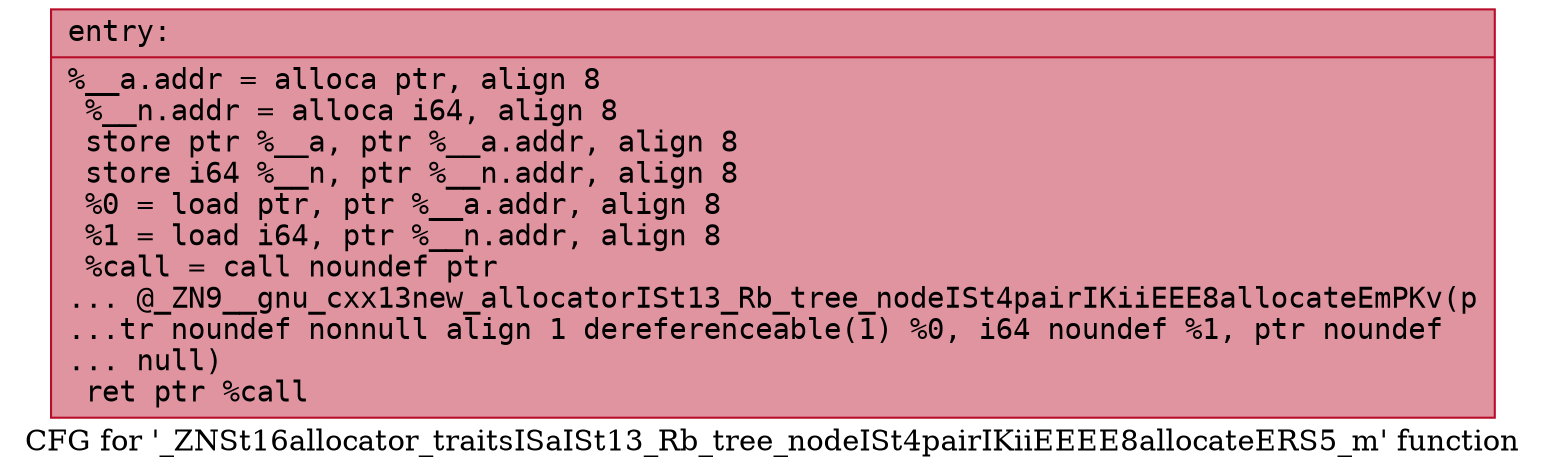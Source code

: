 digraph "CFG for '_ZNSt16allocator_traitsISaISt13_Rb_tree_nodeISt4pairIKiiEEEE8allocateERS5_m' function" {
	label="CFG for '_ZNSt16allocator_traitsISaISt13_Rb_tree_nodeISt4pairIKiiEEEE8allocateERS5_m' function";

	Node0x55ba3056b830 [shape=record,color="#b70d28ff", style=filled, fillcolor="#b70d2870" fontname="Courier",label="{entry:\l|  %__a.addr = alloca ptr, align 8\l  %__n.addr = alloca i64, align 8\l  store ptr %__a, ptr %__a.addr, align 8\l  store i64 %__n, ptr %__n.addr, align 8\l  %0 = load ptr, ptr %__a.addr, align 8\l  %1 = load i64, ptr %__n.addr, align 8\l  %call = call noundef ptr\l... @_ZN9__gnu_cxx13new_allocatorISt13_Rb_tree_nodeISt4pairIKiiEEE8allocateEmPKv(p\l...tr noundef nonnull align 1 dereferenceable(1) %0, i64 noundef %1, ptr noundef\l... null)\l  ret ptr %call\l}"];
}
